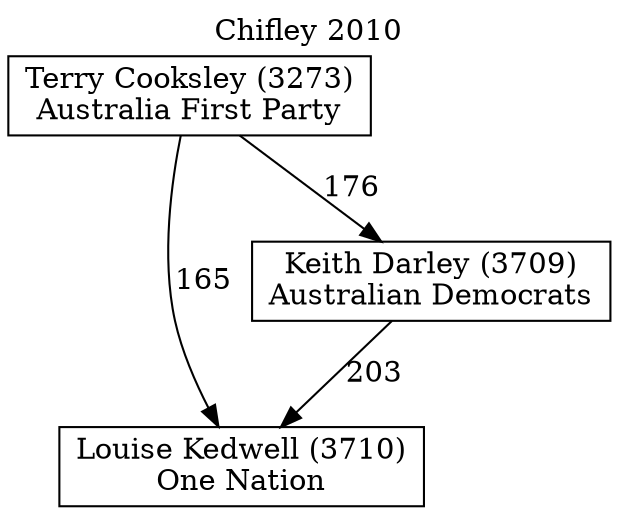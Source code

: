 // House preference flow
digraph "Louise Kedwell (3710)_Chifley_2010" {
	graph [label="Chifley 2010" labelloc=t mclimit=10]
	node [shape=box]
	"Louise Kedwell (3710)" [label="Louise Kedwell (3710)
One Nation"]
	"Keith Darley (3709)" [label="Keith Darley (3709)
Australian Democrats"]
	"Terry Cooksley (3273)" [label="Terry Cooksley (3273)
Australia First Party"]
	"Keith Darley (3709)" -> "Louise Kedwell (3710)" [label=203]
	"Terry Cooksley (3273)" -> "Keith Darley (3709)" [label=176]
	"Terry Cooksley (3273)" -> "Louise Kedwell (3710)" [label=165]
}
